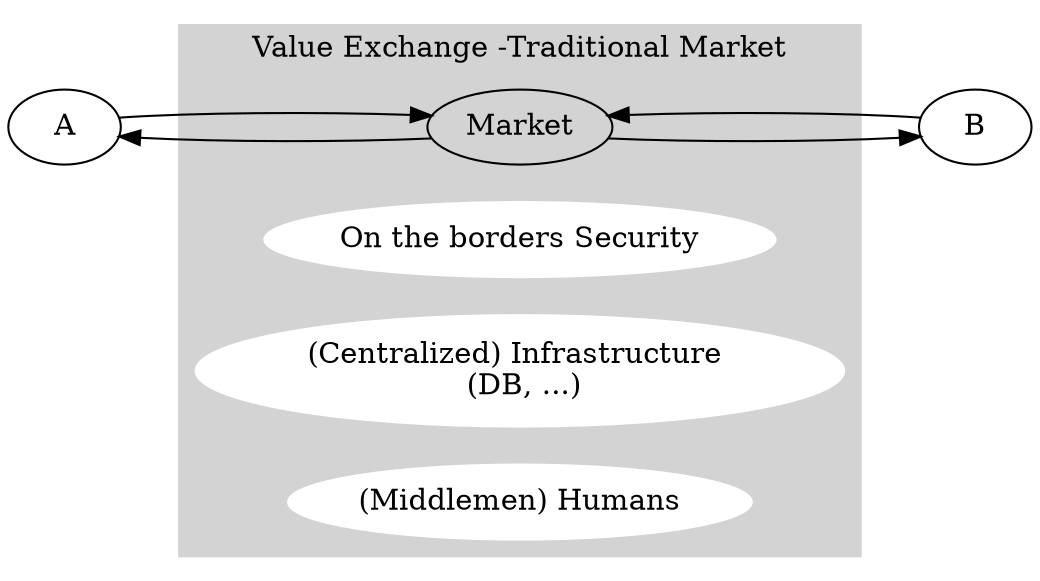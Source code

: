 # http://www.graphviz.org/content/cluster

digraph G {
rankdir=LR; 

A -> Market -> B; 
B -> Market -> A; 
	subgraph cluster_0 {
		style=filled;
		color=lightgrey;
		node [style=filled,color=white];
		Market;
		Security [label="On the borders Security"]; 
		Infrastructure [label="(Centralized) Infrastructure \n (DB, ...)"];
		Humans [label="(Middlemen) Humans"];
		label = "Value Exchange -Traditional Market";
	}


}

